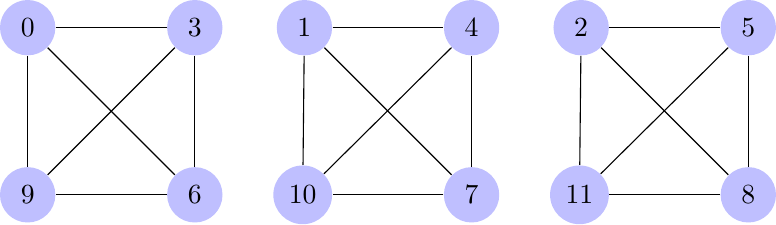 \documentclass[tikz]{standalone}
\usetikzlibrary{calc, positioning}
\begin{document}
\begin{tikzpicture}[%
    every node/.style = {circle, fill=blue!25, minimum size=2em}]

    \node (0) at (0,0) {0};
    \node (3) [right=4em of 0] {3};
    \node (6) [below=4em of 3] {6};
    \node (9) [left=4em of 6] {9};

    \foreach \Source/\Target in {
        0/3,
        0/6,
        0/9,
        3/6,
        3/9,
        6/9}
        \draw (\Source) to (\Target);

    \node (1) at (10em,0) {1};
    \node (4) [right=4em of 1] {4};
    \node (7) [below=4em of 4] {7};
    \node (10) [left=4em of 7] {10};

    \foreach \Source/\Target in {
        1/4,
        1/7,
        1/10,
        4/7,
        4/10,
        7/10}
        \draw (\Source) to (\Target);

    \node (2) at (20em,0) {2};
    \node (5) [right=4em of 2] {5};
    \node (8) [below=4em of 5] {8};
    \node (11) [left=4em of 8] {11};

    \foreach \Source/\Target in {
        2/5,
        2/8,
        2/11,
        5/8,
        5/11,
        8/11}
        \draw (\Source) to (\Target);
\end{tikzpicture}
\end{document}
